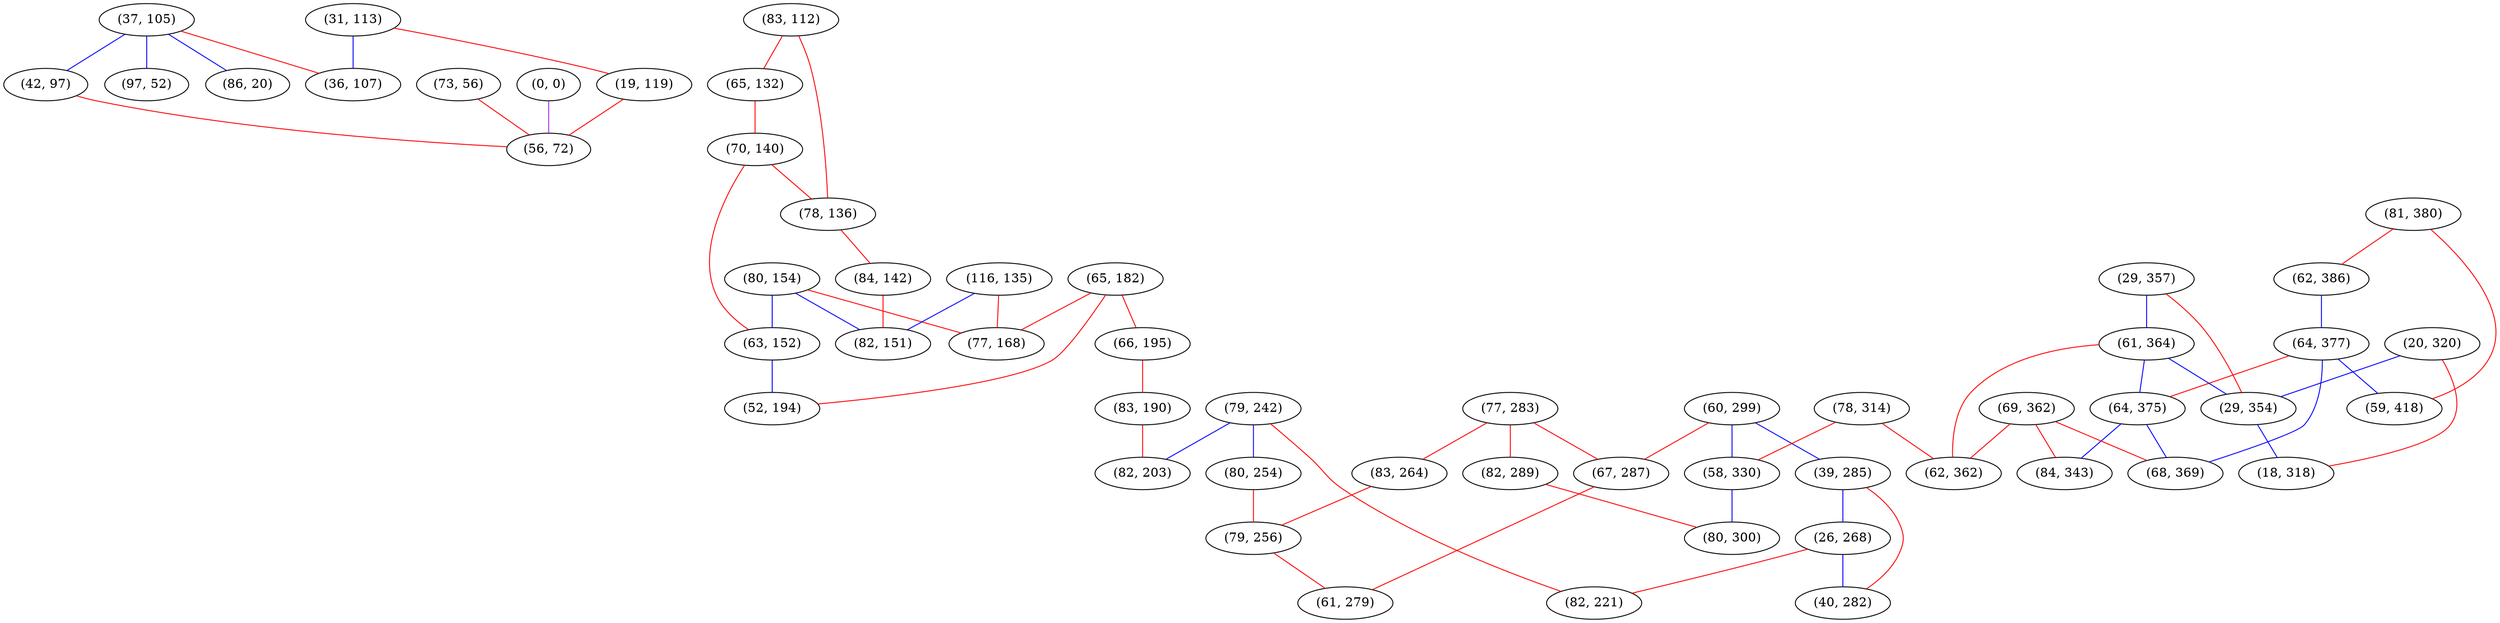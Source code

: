 graph "" {
"(37, 105)";
"(65, 182)";
"(42, 97)";
"(81, 380)";
"(83, 112)";
"(62, 386)";
"(65, 132)";
"(80, 154)";
"(79, 242)";
"(70, 140)";
"(73, 56)";
"(31, 113)";
"(29, 357)";
"(97, 52)";
"(60, 299)";
"(64, 377)";
"(80, 254)";
"(116, 135)";
"(77, 283)";
"(78, 136)";
"(61, 364)";
"(78, 314)";
"(36, 107)";
"(63, 152)";
"(39, 285)";
"(26, 268)";
"(82, 289)";
"(64, 375)";
"(83, 264)";
"(0, 0)";
"(69, 362)";
"(52, 194)";
"(68, 369)";
"(84, 142)";
"(62, 362)";
"(66, 195)";
"(58, 330)";
"(19, 119)";
"(59, 418)";
"(83, 190)";
"(82, 151)";
"(86, 20)";
"(84, 343)";
"(56, 72)";
"(79, 256)";
"(20, 320)";
"(67, 287)";
"(82, 221)";
"(29, 354)";
"(61, 279)";
"(77, 168)";
"(18, 318)";
"(82, 203)";
"(40, 282)";
"(80, 300)";
"(37, 105)" -- "(86, 20)"  [color=blue, key=0, weight=3];
"(37, 105)" -- "(97, 52)"  [color=blue, key=0, weight=3];
"(37, 105)" -- "(42, 97)"  [color=blue, key=0, weight=3];
"(37, 105)" -- "(36, 107)"  [color=red, key=0, weight=1];
"(65, 182)" -- "(52, 194)"  [color=red, key=0, weight=1];
"(65, 182)" -- "(66, 195)"  [color=red, key=0, weight=1];
"(65, 182)" -- "(77, 168)"  [color=red, key=0, weight=1];
"(42, 97)" -- "(56, 72)"  [color=red, key=0, weight=1];
"(81, 380)" -- "(59, 418)"  [color=red, key=0, weight=1];
"(81, 380)" -- "(62, 386)"  [color=red, key=0, weight=1];
"(83, 112)" -- "(78, 136)"  [color=red, key=0, weight=1];
"(83, 112)" -- "(65, 132)"  [color=red, key=0, weight=1];
"(62, 386)" -- "(64, 377)"  [color=blue, key=0, weight=3];
"(65, 132)" -- "(70, 140)"  [color=red, key=0, weight=1];
"(80, 154)" -- "(82, 151)"  [color=blue, key=0, weight=3];
"(80, 154)" -- "(63, 152)"  [color=blue, key=0, weight=3];
"(80, 154)" -- "(77, 168)"  [color=red, key=0, weight=1];
"(79, 242)" -- "(80, 254)"  [color=blue, key=0, weight=3];
"(79, 242)" -- "(82, 221)"  [color=red, key=0, weight=1];
"(79, 242)" -- "(82, 203)"  [color=blue, key=0, weight=3];
"(70, 140)" -- "(63, 152)"  [color=red, key=0, weight=1];
"(70, 140)" -- "(78, 136)"  [color=red, key=0, weight=1];
"(73, 56)" -- "(56, 72)"  [color=red, key=0, weight=1];
"(31, 113)" -- "(19, 119)"  [color=red, key=0, weight=1];
"(31, 113)" -- "(36, 107)"  [color=blue, key=0, weight=3];
"(29, 357)" -- "(61, 364)"  [color=blue, key=0, weight=3];
"(29, 357)" -- "(29, 354)"  [color=red, key=0, weight=1];
"(60, 299)" -- "(67, 287)"  [color=red, key=0, weight=1];
"(60, 299)" -- "(39, 285)"  [color=blue, key=0, weight=3];
"(60, 299)" -- "(58, 330)"  [color=blue, key=0, weight=3];
"(64, 377)" -- "(59, 418)"  [color=blue, key=0, weight=3];
"(64, 377)" -- "(68, 369)"  [color=blue, key=0, weight=3];
"(64, 377)" -- "(64, 375)"  [color=red, key=0, weight=1];
"(80, 254)" -- "(79, 256)"  [color=red, key=0, weight=1];
"(116, 135)" -- "(82, 151)"  [color=blue, key=0, weight=3];
"(116, 135)" -- "(77, 168)"  [color=red, key=0, weight=1];
"(77, 283)" -- "(83, 264)"  [color=red, key=0, weight=1];
"(77, 283)" -- "(67, 287)"  [color=red, key=0, weight=1];
"(77, 283)" -- "(82, 289)"  [color=red, key=0, weight=1];
"(78, 136)" -- "(84, 142)"  [color=red, key=0, weight=1];
"(61, 364)" -- "(62, 362)"  [color=red, key=0, weight=1];
"(61, 364)" -- "(29, 354)"  [color=blue, key=0, weight=3];
"(61, 364)" -- "(64, 375)"  [color=blue, key=0, weight=3];
"(78, 314)" -- "(62, 362)"  [color=red, key=0, weight=1];
"(78, 314)" -- "(58, 330)"  [color=red, key=0, weight=1];
"(63, 152)" -- "(52, 194)"  [color=blue, key=0, weight=3];
"(39, 285)" -- "(40, 282)"  [color=red, key=0, weight=1];
"(39, 285)" -- "(26, 268)"  [color=blue, key=0, weight=3];
"(26, 268)" -- "(82, 221)"  [color=red, key=0, weight=1];
"(26, 268)" -- "(40, 282)"  [color=blue, key=0, weight=3];
"(82, 289)" -- "(80, 300)"  [color=red, key=0, weight=1];
"(64, 375)" -- "(68, 369)"  [color=blue, key=0, weight=3];
"(64, 375)" -- "(84, 343)"  [color=blue, key=0, weight=3];
"(83, 264)" -- "(79, 256)"  [color=red, key=0, weight=1];
"(0, 0)" -- "(56, 72)"  [color=purple, key=0, weight=4];
"(69, 362)" -- "(84, 343)"  [color=red, key=0, weight=1];
"(69, 362)" -- "(62, 362)"  [color=red, key=0, weight=1];
"(69, 362)" -- "(68, 369)"  [color=red, key=0, weight=1];
"(84, 142)" -- "(82, 151)"  [color=red, key=0, weight=1];
"(66, 195)" -- "(83, 190)"  [color=red, key=0, weight=1];
"(58, 330)" -- "(80, 300)"  [color=blue, key=0, weight=3];
"(19, 119)" -- "(56, 72)"  [color=red, key=0, weight=1];
"(83, 190)" -- "(82, 203)"  [color=red, key=0, weight=1];
"(79, 256)" -- "(61, 279)"  [color=red, key=0, weight=1];
"(20, 320)" -- "(18, 318)"  [color=red, key=0, weight=1];
"(20, 320)" -- "(29, 354)"  [color=blue, key=0, weight=3];
"(67, 287)" -- "(61, 279)"  [color=red, key=0, weight=1];
"(29, 354)" -- "(18, 318)"  [color=blue, key=0, weight=3];
}
